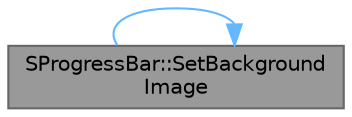 digraph "SProgressBar::SetBackgroundImage"
{
 // INTERACTIVE_SVG=YES
 // LATEX_PDF_SIZE
  bgcolor="transparent";
  edge [fontname=Helvetica,fontsize=10,labelfontname=Helvetica,labelfontsize=10];
  node [fontname=Helvetica,fontsize=10,shape=box,height=0.2,width=0.4];
  rankdir="LR";
  Node1 [id="Node000001",label="SProgressBar::SetBackground\lImage",height=0.2,width=0.4,color="gray40", fillcolor="grey60", style="filled", fontcolor="black",tooltip="See attribute BackgroundImage."];
  Node1 -> Node1 [id="edge1_Node000001_Node000001",color="steelblue1",style="solid",tooltip=" "];
}
